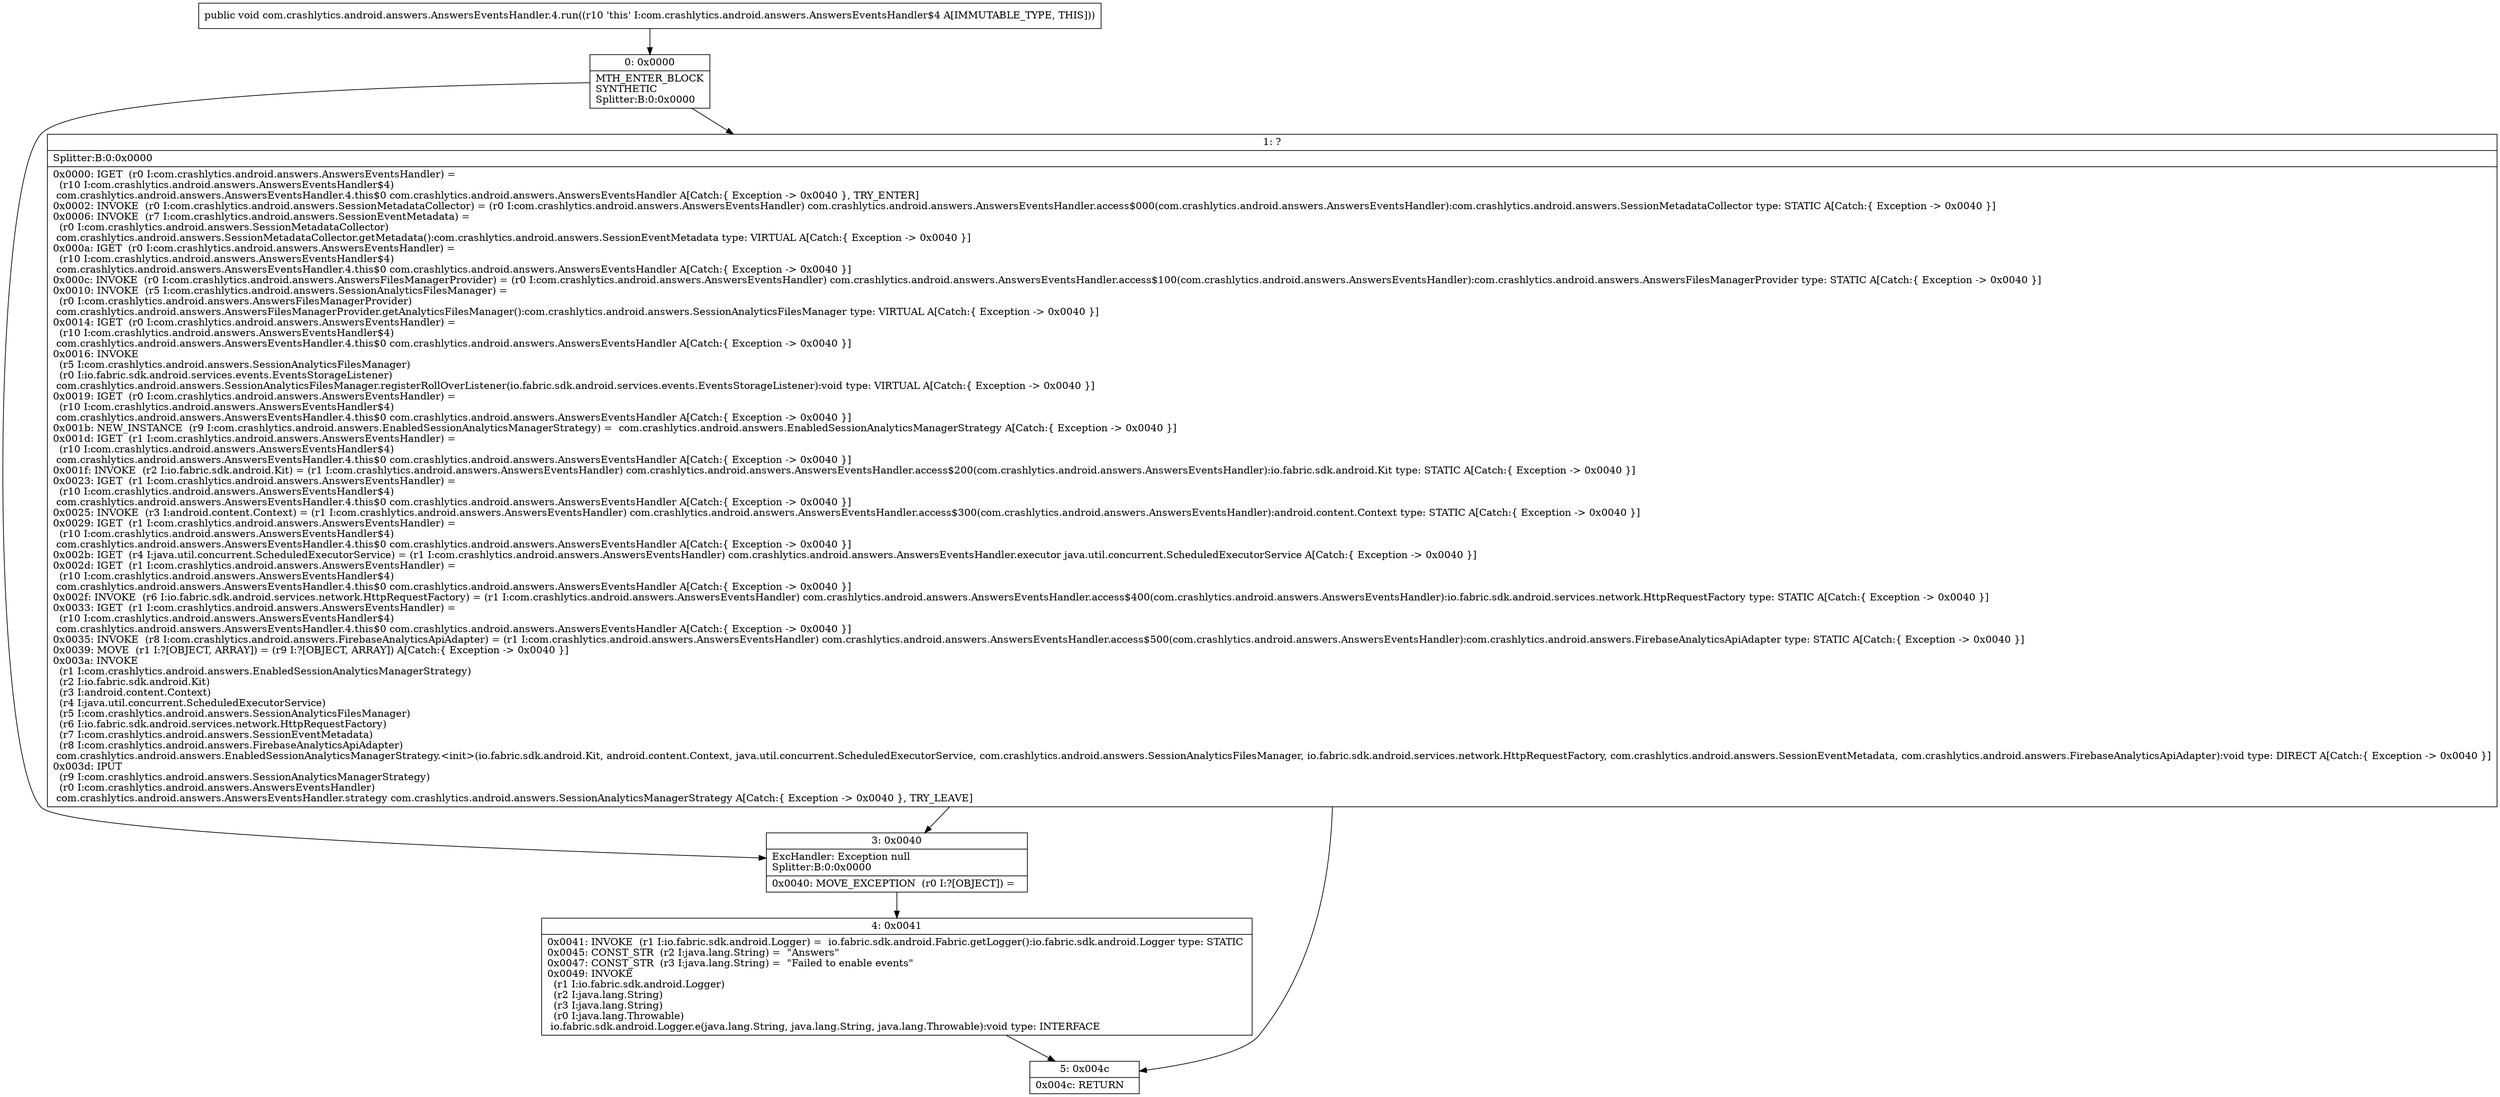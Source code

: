 digraph "CFG forcom.crashlytics.android.answers.AnswersEventsHandler.4.run()V" {
Node_0 [shape=record,label="{0\:\ 0x0000|MTH_ENTER_BLOCK\lSYNTHETIC\lSplitter:B:0:0x0000\l}"];
Node_1 [shape=record,label="{1\:\ ?|Splitter:B:0:0x0000\l|0x0000: IGET  (r0 I:com.crashlytics.android.answers.AnswersEventsHandler) = \l  (r10 I:com.crashlytics.android.answers.AnswersEventsHandler$4)\l com.crashlytics.android.answers.AnswersEventsHandler.4.this$0 com.crashlytics.android.answers.AnswersEventsHandler A[Catch:\{ Exception \-\> 0x0040 \}, TRY_ENTER]\l0x0002: INVOKE  (r0 I:com.crashlytics.android.answers.SessionMetadataCollector) = (r0 I:com.crashlytics.android.answers.AnswersEventsHandler) com.crashlytics.android.answers.AnswersEventsHandler.access$000(com.crashlytics.android.answers.AnswersEventsHandler):com.crashlytics.android.answers.SessionMetadataCollector type: STATIC A[Catch:\{ Exception \-\> 0x0040 \}]\l0x0006: INVOKE  (r7 I:com.crashlytics.android.answers.SessionEventMetadata) = \l  (r0 I:com.crashlytics.android.answers.SessionMetadataCollector)\l com.crashlytics.android.answers.SessionMetadataCollector.getMetadata():com.crashlytics.android.answers.SessionEventMetadata type: VIRTUAL A[Catch:\{ Exception \-\> 0x0040 \}]\l0x000a: IGET  (r0 I:com.crashlytics.android.answers.AnswersEventsHandler) = \l  (r10 I:com.crashlytics.android.answers.AnswersEventsHandler$4)\l com.crashlytics.android.answers.AnswersEventsHandler.4.this$0 com.crashlytics.android.answers.AnswersEventsHandler A[Catch:\{ Exception \-\> 0x0040 \}]\l0x000c: INVOKE  (r0 I:com.crashlytics.android.answers.AnswersFilesManagerProvider) = (r0 I:com.crashlytics.android.answers.AnswersEventsHandler) com.crashlytics.android.answers.AnswersEventsHandler.access$100(com.crashlytics.android.answers.AnswersEventsHandler):com.crashlytics.android.answers.AnswersFilesManagerProvider type: STATIC A[Catch:\{ Exception \-\> 0x0040 \}]\l0x0010: INVOKE  (r5 I:com.crashlytics.android.answers.SessionAnalyticsFilesManager) = \l  (r0 I:com.crashlytics.android.answers.AnswersFilesManagerProvider)\l com.crashlytics.android.answers.AnswersFilesManagerProvider.getAnalyticsFilesManager():com.crashlytics.android.answers.SessionAnalyticsFilesManager type: VIRTUAL A[Catch:\{ Exception \-\> 0x0040 \}]\l0x0014: IGET  (r0 I:com.crashlytics.android.answers.AnswersEventsHandler) = \l  (r10 I:com.crashlytics.android.answers.AnswersEventsHandler$4)\l com.crashlytics.android.answers.AnswersEventsHandler.4.this$0 com.crashlytics.android.answers.AnswersEventsHandler A[Catch:\{ Exception \-\> 0x0040 \}]\l0x0016: INVOKE  \l  (r5 I:com.crashlytics.android.answers.SessionAnalyticsFilesManager)\l  (r0 I:io.fabric.sdk.android.services.events.EventsStorageListener)\l com.crashlytics.android.answers.SessionAnalyticsFilesManager.registerRollOverListener(io.fabric.sdk.android.services.events.EventsStorageListener):void type: VIRTUAL A[Catch:\{ Exception \-\> 0x0040 \}]\l0x0019: IGET  (r0 I:com.crashlytics.android.answers.AnswersEventsHandler) = \l  (r10 I:com.crashlytics.android.answers.AnswersEventsHandler$4)\l com.crashlytics.android.answers.AnswersEventsHandler.4.this$0 com.crashlytics.android.answers.AnswersEventsHandler A[Catch:\{ Exception \-\> 0x0040 \}]\l0x001b: NEW_INSTANCE  (r9 I:com.crashlytics.android.answers.EnabledSessionAnalyticsManagerStrategy) =  com.crashlytics.android.answers.EnabledSessionAnalyticsManagerStrategy A[Catch:\{ Exception \-\> 0x0040 \}]\l0x001d: IGET  (r1 I:com.crashlytics.android.answers.AnswersEventsHandler) = \l  (r10 I:com.crashlytics.android.answers.AnswersEventsHandler$4)\l com.crashlytics.android.answers.AnswersEventsHandler.4.this$0 com.crashlytics.android.answers.AnswersEventsHandler A[Catch:\{ Exception \-\> 0x0040 \}]\l0x001f: INVOKE  (r2 I:io.fabric.sdk.android.Kit) = (r1 I:com.crashlytics.android.answers.AnswersEventsHandler) com.crashlytics.android.answers.AnswersEventsHandler.access$200(com.crashlytics.android.answers.AnswersEventsHandler):io.fabric.sdk.android.Kit type: STATIC A[Catch:\{ Exception \-\> 0x0040 \}]\l0x0023: IGET  (r1 I:com.crashlytics.android.answers.AnswersEventsHandler) = \l  (r10 I:com.crashlytics.android.answers.AnswersEventsHandler$4)\l com.crashlytics.android.answers.AnswersEventsHandler.4.this$0 com.crashlytics.android.answers.AnswersEventsHandler A[Catch:\{ Exception \-\> 0x0040 \}]\l0x0025: INVOKE  (r3 I:android.content.Context) = (r1 I:com.crashlytics.android.answers.AnswersEventsHandler) com.crashlytics.android.answers.AnswersEventsHandler.access$300(com.crashlytics.android.answers.AnswersEventsHandler):android.content.Context type: STATIC A[Catch:\{ Exception \-\> 0x0040 \}]\l0x0029: IGET  (r1 I:com.crashlytics.android.answers.AnswersEventsHandler) = \l  (r10 I:com.crashlytics.android.answers.AnswersEventsHandler$4)\l com.crashlytics.android.answers.AnswersEventsHandler.4.this$0 com.crashlytics.android.answers.AnswersEventsHandler A[Catch:\{ Exception \-\> 0x0040 \}]\l0x002b: IGET  (r4 I:java.util.concurrent.ScheduledExecutorService) = (r1 I:com.crashlytics.android.answers.AnswersEventsHandler) com.crashlytics.android.answers.AnswersEventsHandler.executor java.util.concurrent.ScheduledExecutorService A[Catch:\{ Exception \-\> 0x0040 \}]\l0x002d: IGET  (r1 I:com.crashlytics.android.answers.AnswersEventsHandler) = \l  (r10 I:com.crashlytics.android.answers.AnswersEventsHandler$4)\l com.crashlytics.android.answers.AnswersEventsHandler.4.this$0 com.crashlytics.android.answers.AnswersEventsHandler A[Catch:\{ Exception \-\> 0x0040 \}]\l0x002f: INVOKE  (r6 I:io.fabric.sdk.android.services.network.HttpRequestFactory) = (r1 I:com.crashlytics.android.answers.AnswersEventsHandler) com.crashlytics.android.answers.AnswersEventsHandler.access$400(com.crashlytics.android.answers.AnswersEventsHandler):io.fabric.sdk.android.services.network.HttpRequestFactory type: STATIC A[Catch:\{ Exception \-\> 0x0040 \}]\l0x0033: IGET  (r1 I:com.crashlytics.android.answers.AnswersEventsHandler) = \l  (r10 I:com.crashlytics.android.answers.AnswersEventsHandler$4)\l com.crashlytics.android.answers.AnswersEventsHandler.4.this$0 com.crashlytics.android.answers.AnswersEventsHandler A[Catch:\{ Exception \-\> 0x0040 \}]\l0x0035: INVOKE  (r8 I:com.crashlytics.android.answers.FirebaseAnalyticsApiAdapter) = (r1 I:com.crashlytics.android.answers.AnswersEventsHandler) com.crashlytics.android.answers.AnswersEventsHandler.access$500(com.crashlytics.android.answers.AnswersEventsHandler):com.crashlytics.android.answers.FirebaseAnalyticsApiAdapter type: STATIC A[Catch:\{ Exception \-\> 0x0040 \}]\l0x0039: MOVE  (r1 I:?[OBJECT, ARRAY]) = (r9 I:?[OBJECT, ARRAY]) A[Catch:\{ Exception \-\> 0x0040 \}]\l0x003a: INVOKE  \l  (r1 I:com.crashlytics.android.answers.EnabledSessionAnalyticsManagerStrategy)\l  (r2 I:io.fabric.sdk.android.Kit)\l  (r3 I:android.content.Context)\l  (r4 I:java.util.concurrent.ScheduledExecutorService)\l  (r5 I:com.crashlytics.android.answers.SessionAnalyticsFilesManager)\l  (r6 I:io.fabric.sdk.android.services.network.HttpRequestFactory)\l  (r7 I:com.crashlytics.android.answers.SessionEventMetadata)\l  (r8 I:com.crashlytics.android.answers.FirebaseAnalyticsApiAdapter)\l com.crashlytics.android.answers.EnabledSessionAnalyticsManagerStrategy.\<init\>(io.fabric.sdk.android.Kit, android.content.Context, java.util.concurrent.ScheduledExecutorService, com.crashlytics.android.answers.SessionAnalyticsFilesManager, io.fabric.sdk.android.services.network.HttpRequestFactory, com.crashlytics.android.answers.SessionEventMetadata, com.crashlytics.android.answers.FirebaseAnalyticsApiAdapter):void type: DIRECT A[Catch:\{ Exception \-\> 0x0040 \}]\l0x003d: IPUT  \l  (r9 I:com.crashlytics.android.answers.SessionAnalyticsManagerStrategy)\l  (r0 I:com.crashlytics.android.answers.AnswersEventsHandler)\l com.crashlytics.android.answers.AnswersEventsHandler.strategy com.crashlytics.android.answers.SessionAnalyticsManagerStrategy A[Catch:\{ Exception \-\> 0x0040 \}, TRY_LEAVE]\l}"];
Node_3 [shape=record,label="{3\:\ 0x0040|ExcHandler: Exception null\lSplitter:B:0:0x0000\l|0x0040: MOVE_EXCEPTION  (r0 I:?[OBJECT]) =  \l}"];
Node_4 [shape=record,label="{4\:\ 0x0041|0x0041: INVOKE  (r1 I:io.fabric.sdk.android.Logger) =  io.fabric.sdk.android.Fabric.getLogger():io.fabric.sdk.android.Logger type: STATIC \l0x0045: CONST_STR  (r2 I:java.lang.String) =  \"Answers\" \l0x0047: CONST_STR  (r3 I:java.lang.String) =  \"Failed to enable events\" \l0x0049: INVOKE  \l  (r1 I:io.fabric.sdk.android.Logger)\l  (r2 I:java.lang.String)\l  (r3 I:java.lang.String)\l  (r0 I:java.lang.Throwable)\l io.fabric.sdk.android.Logger.e(java.lang.String, java.lang.String, java.lang.Throwable):void type: INTERFACE \l}"];
Node_5 [shape=record,label="{5\:\ 0x004c|0x004c: RETURN   \l}"];
MethodNode[shape=record,label="{public void com.crashlytics.android.answers.AnswersEventsHandler.4.run((r10 'this' I:com.crashlytics.android.answers.AnswersEventsHandler$4 A[IMMUTABLE_TYPE, THIS])) }"];
MethodNode -> Node_0;
Node_0 -> Node_1;
Node_0 -> Node_3;
Node_1 -> Node_3;
Node_1 -> Node_5;
Node_3 -> Node_4;
Node_4 -> Node_5;
}

